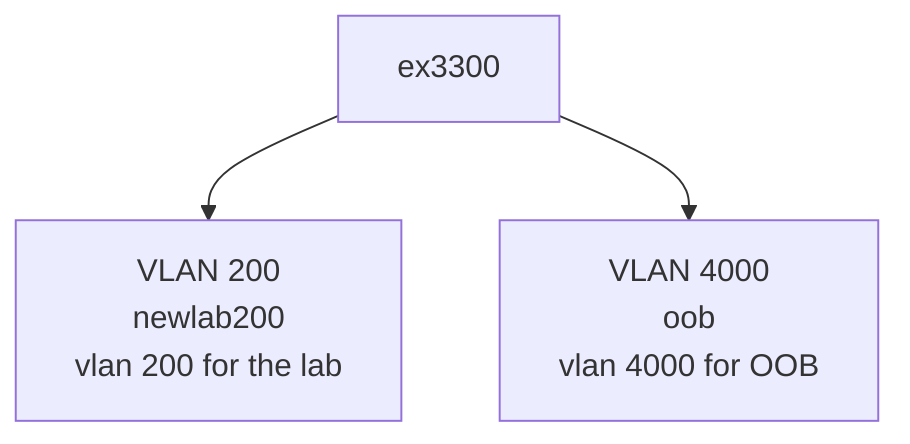 graph TD
    ex3300["ex3300"]
    ex3300_vlan_200["VLAN 200<br/>newlab200<br/>vlan 200 for the lab"]
    ex3300 --> ex3300_vlan_200
    ex3300_vlan_4000["VLAN 4000<br/>oob<br/>vlan 4000 for OOB"]
    ex3300 --> ex3300_vlan_4000